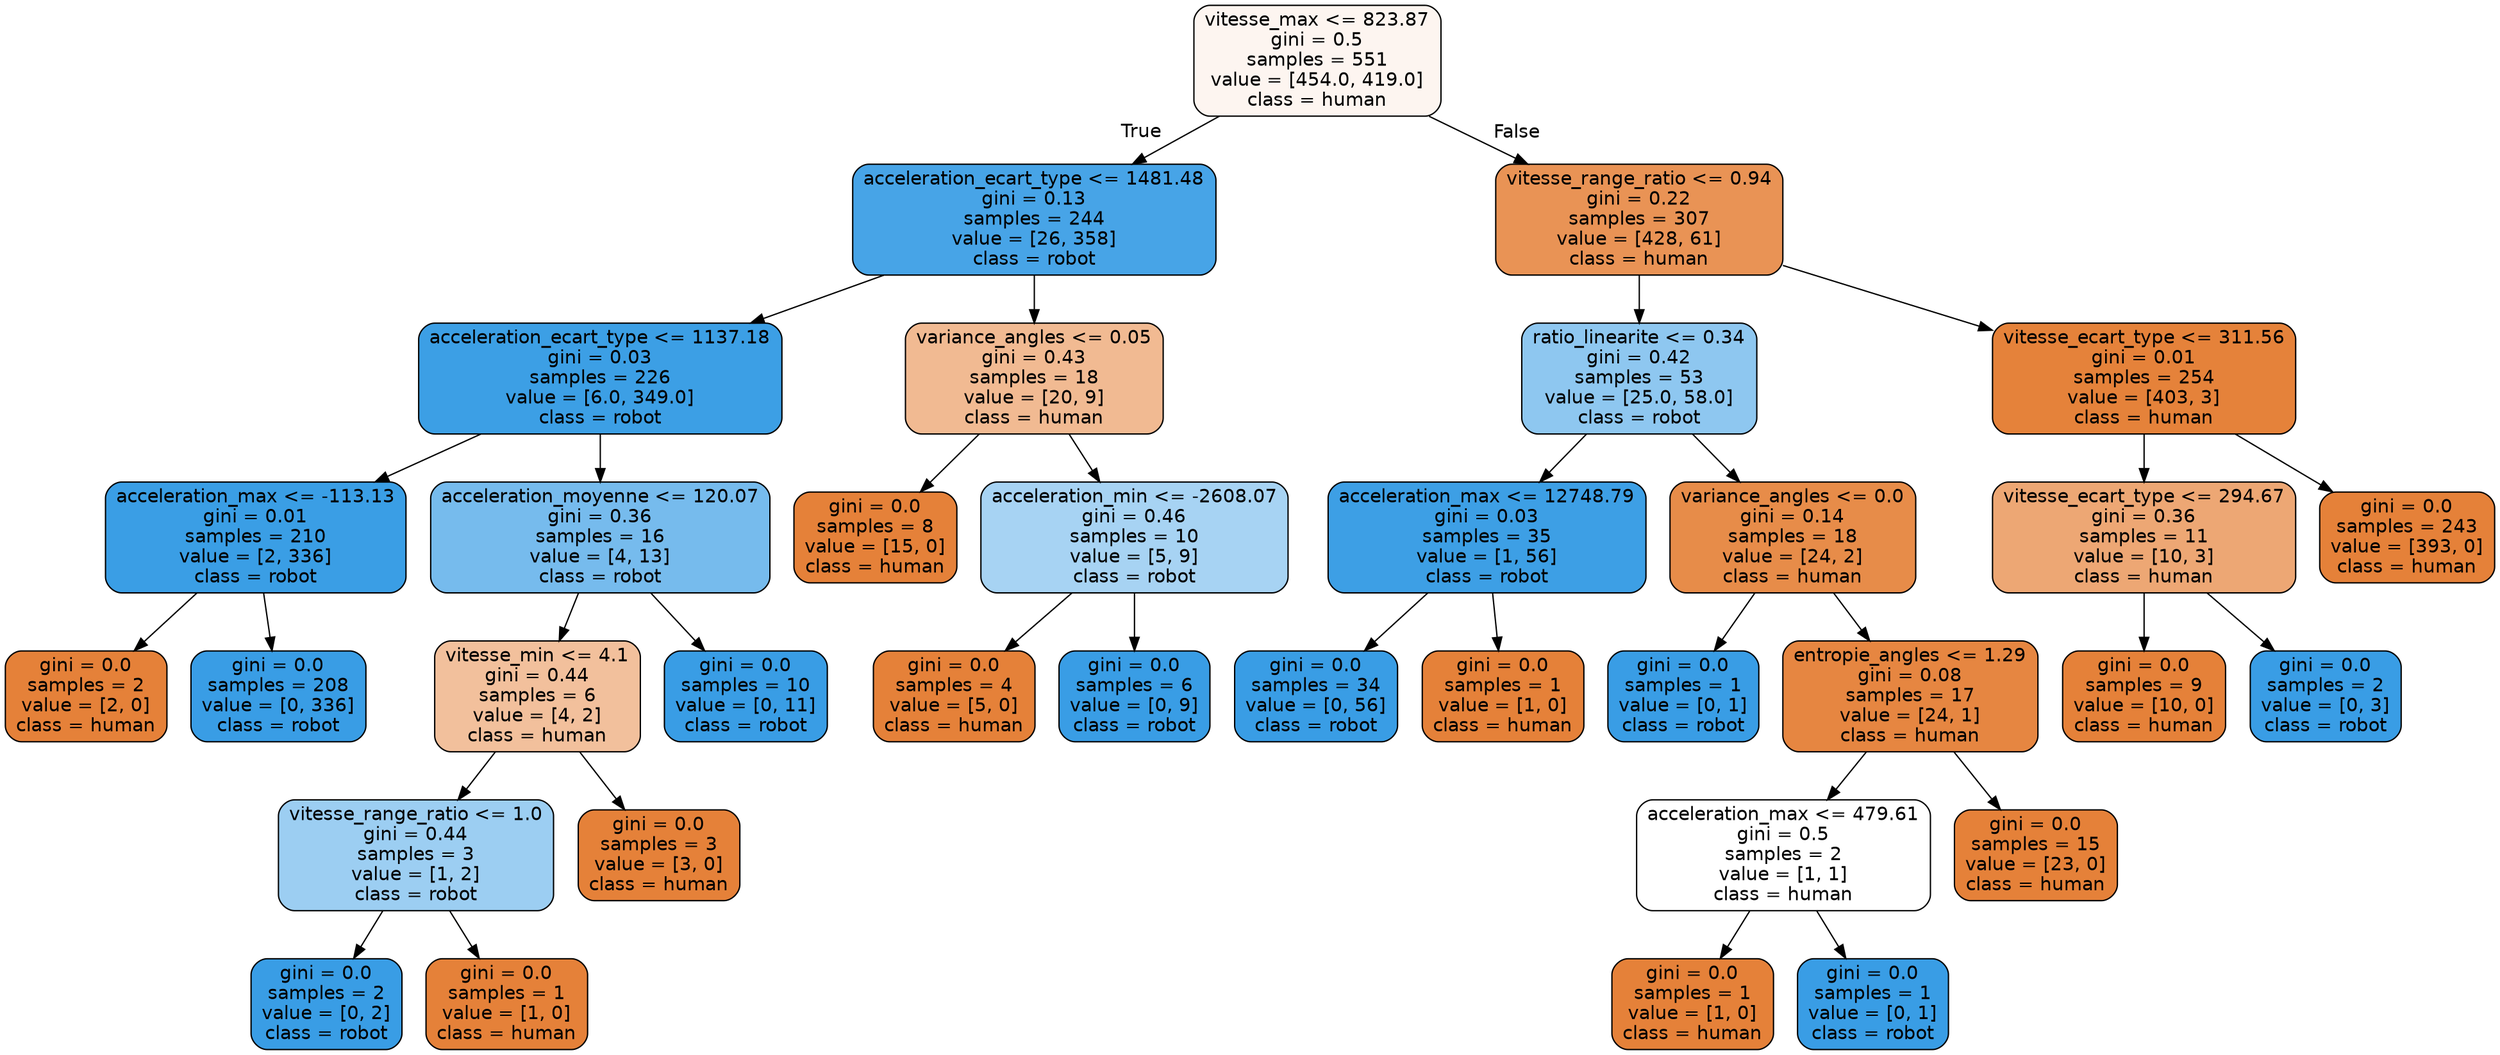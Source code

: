 digraph Tree {
node [shape=box, style="filled, rounded", color="black", fontname="helvetica"] ;
edge [fontname="helvetica"] ;
0 [label="vitesse_max <= 823.87\ngini = 0.5\nsamples = 551\nvalue = [454.0, 419.0]\nclass = human", fillcolor="#fdf5f0"] ;
1 [label="acceleration_ecart_type <= 1481.48\ngini = 0.13\nsamples = 244\nvalue = [26, 358]\nclass = robot", fillcolor="#47a4e7"] ;
0 -> 1 [labeldistance=2.5, labelangle=45, headlabel="True"] ;
2 [label="acceleration_ecart_type <= 1137.18\ngini = 0.03\nsamples = 226\nvalue = [6.0, 349.0]\nclass = robot", fillcolor="#3c9fe5"] ;
1 -> 2 ;
3 [label="acceleration_max <= -113.13\ngini = 0.01\nsamples = 210\nvalue = [2, 336]\nclass = robot", fillcolor="#3a9ee5"] ;
2 -> 3 ;
4 [label="gini = 0.0\nsamples = 2\nvalue = [2, 0]\nclass = human", fillcolor="#e58139"] ;
3 -> 4 ;
5 [label="gini = 0.0\nsamples = 208\nvalue = [0, 336]\nclass = robot", fillcolor="#399de5"] ;
3 -> 5 ;
6 [label="acceleration_moyenne <= 120.07\ngini = 0.36\nsamples = 16\nvalue = [4, 13]\nclass = robot", fillcolor="#76bbed"] ;
2 -> 6 ;
7 [label="vitesse_min <= 4.1\ngini = 0.44\nsamples = 6\nvalue = [4, 2]\nclass = human", fillcolor="#f2c09c"] ;
6 -> 7 ;
8 [label="vitesse_range_ratio <= 1.0\ngini = 0.44\nsamples = 3\nvalue = [1, 2]\nclass = robot", fillcolor="#9ccef2"] ;
7 -> 8 ;
9 [label="gini = 0.0\nsamples = 2\nvalue = [0, 2]\nclass = robot", fillcolor="#399de5"] ;
8 -> 9 ;
10 [label="gini = 0.0\nsamples = 1\nvalue = [1, 0]\nclass = human", fillcolor="#e58139"] ;
8 -> 10 ;
11 [label="gini = 0.0\nsamples = 3\nvalue = [3, 0]\nclass = human", fillcolor="#e58139"] ;
7 -> 11 ;
12 [label="gini = 0.0\nsamples = 10\nvalue = [0, 11]\nclass = robot", fillcolor="#399de5"] ;
6 -> 12 ;
13 [label="variance_angles <= 0.05\ngini = 0.43\nsamples = 18\nvalue = [20, 9]\nclass = human", fillcolor="#f1ba92"] ;
1 -> 13 ;
14 [label="gini = 0.0\nsamples = 8\nvalue = [15, 0]\nclass = human", fillcolor="#e58139"] ;
13 -> 14 ;
15 [label="acceleration_min <= -2608.07\ngini = 0.46\nsamples = 10\nvalue = [5, 9]\nclass = robot", fillcolor="#a7d3f3"] ;
13 -> 15 ;
16 [label="gini = 0.0\nsamples = 4\nvalue = [5, 0]\nclass = human", fillcolor="#e58139"] ;
15 -> 16 ;
17 [label="gini = 0.0\nsamples = 6\nvalue = [0, 9]\nclass = robot", fillcolor="#399de5"] ;
15 -> 17 ;
18 [label="vitesse_range_ratio <= 0.94\ngini = 0.22\nsamples = 307\nvalue = [428, 61]\nclass = human", fillcolor="#e99355"] ;
0 -> 18 [labeldistance=2.5, labelangle=-45, headlabel="False"] ;
19 [label="ratio_linearite <= 0.34\ngini = 0.42\nsamples = 53\nvalue = [25.0, 58.0]\nclass = robot", fillcolor="#8ec7f0"] ;
18 -> 19 ;
20 [label="acceleration_max <= 12748.79\ngini = 0.03\nsamples = 35\nvalue = [1, 56]\nclass = robot", fillcolor="#3d9fe5"] ;
19 -> 20 ;
21 [label="gini = 0.0\nsamples = 34\nvalue = [0, 56]\nclass = robot", fillcolor="#399de5"] ;
20 -> 21 ;
22 [label="gini = 0.0\nsamples = 1\nvalue = [1, 0]\nclass = human", fillcolor="#e58139"] ;
20 -> 22 ;
23 [label="variance_angles <= 0.0\ngini = 0.14\nsamples = 18\nvalue = [24, 2]\nclass = human", fillcolor="#e78c49"] ;
19 -> 23 ;
24 [label="gini = 0.0\nsamples = 1\nvalue = [0, 1]\nclass = robot", fillcolor="#399de5"] ;
23 -> 24 ;
25 [label="entropie_angles <= 1.29\ngini = 0.08\nsamples = 17\nvalue = [24, 1]\nclass = human", fillcolor="#e68641"] ;
23 -> 25 ;
26 [label="acceleration_max <= 479.61\ngini = 0.5\nsamples = 2\nvalue = [1, 1]\nclass = human", fillcolor="#ffffff"] ;
25 -> 26 ;
27 [label="gini = 0.0\nsamples = 1\nvalue = [1, 0]\nclass = human", fillcolor="#e58139"] ;
26 -> 27 ;
28 [label="gini = 0.0\nsamples = 1\nvalue = [0, 1]\nclass = robot", fillcolor="#399de5"] ;
26 -> 28 ;
29 [label="gini = 0.0\nsamples = 15\nvalue = [23, 0]\nclass = human", fillcolor="#e58139"] ;
25 -> 29 ;
30 [label="vitesse_ecart_type <= 311.56\ngini = 0.01\nsamples = 254\nvalue = [403, 3]\nclass = human", fillcolor="#e5823a"] ;
18 -> 30 ;
31 [label="vitesse_ecart_type <= 294.67\ngini = 0.36\nsamples = 11\nvalue = [10, 3]\nclass = human", fillcolor="#eda774"] ;
30 -> 31 ;
32 [label="gini = 0.0\nsamples = 9\nvalue = [10, 0]\nclass = human", fillcolor="#e58139"] ;
31 -> 32 ;
33 [label="gini = 0.0\nsamples = 2\nvalue = [0, 3]\nclass = robot", fillcolor="#399de5"] ;
31 -> 33 ;
34 [label="gini = 0.0\nsamples = 243\nvalue = [393, 0]\nclass = human", fillcolor="#e58139"] ;
30 -> 34 ;
}